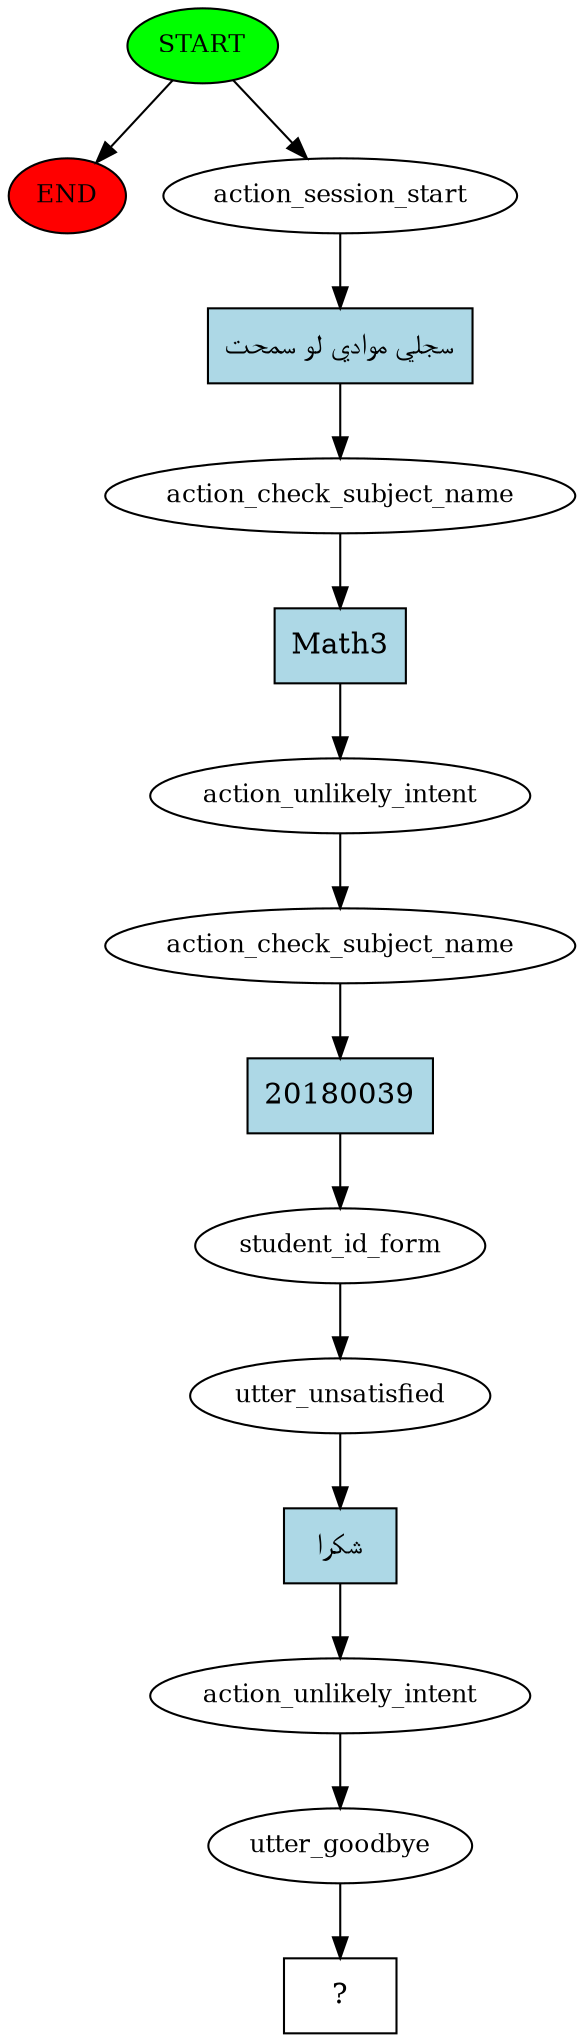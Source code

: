 digraph  {
0 [class="start active", fillcolor=green, fontsize=12, label=START, style=filled];
"-1" [class=end, fillcolor=red, fontsize=12, label=END, style=filled];
1 [class=active, fontsize=12, label=action_session_start];
2 [class=active, fontsize=12, label=action_check_subject_name];
3 [class=active, fontsize=12, label=action_unlikely_intent];
4 [class=active, fontsize=12, label=action_check_subject_name];
5 [class=active, fontsize=12, label=student_id_form];
6 [class=active, fontsize=12, label=utter_unsatisfied];
7 [class=active, fontsize=12, label=action_unlikely_intent];
8 [class=active, fontsize=12, label=utter_goodbye];
9 [class="intent dashed active", label="  ?  ", shape=rect];
10 [class="intent active", fillcolor=lightblue, label="سجلي موادي لو سمحت", shape=rect, style=filled];
11 [class="intent active", fillcolor=lightblue, label=Math3, shape=rect, style=filled];
12 [class="intent active", fillcolor=lightblue, label=20180039, shape=rect, style=filled];
13 [class="intent active", fillcolor=lightblue, label="شكرا", shape=rect, style=filled];
0 -> "-1"  [class="", key=NONE, label=""];
0 -> 1  [class=active, key=NONE, label=""];
1 -> 10  [class=active, key=0];
2 -> 11  [class=active, key=0];
3 -> 4  [class=active, key=NONE, label=""];
4 -> 12  [class=active, key=0];
5 -> 6  [class=active, key=NONE, label=""];
6 -> 13  [class=active, key=0];
7 -> 8  [class=active, key=NONE, label=""];
8 -> 9  [class=active, key=NONE, label=""];
10 -> 2  [class=active, key=0];
11 -> 3  [class=active, key=0];
12 -> 5  [class=active, key=0];
13 -> 7  [class=active, key=0];
}
